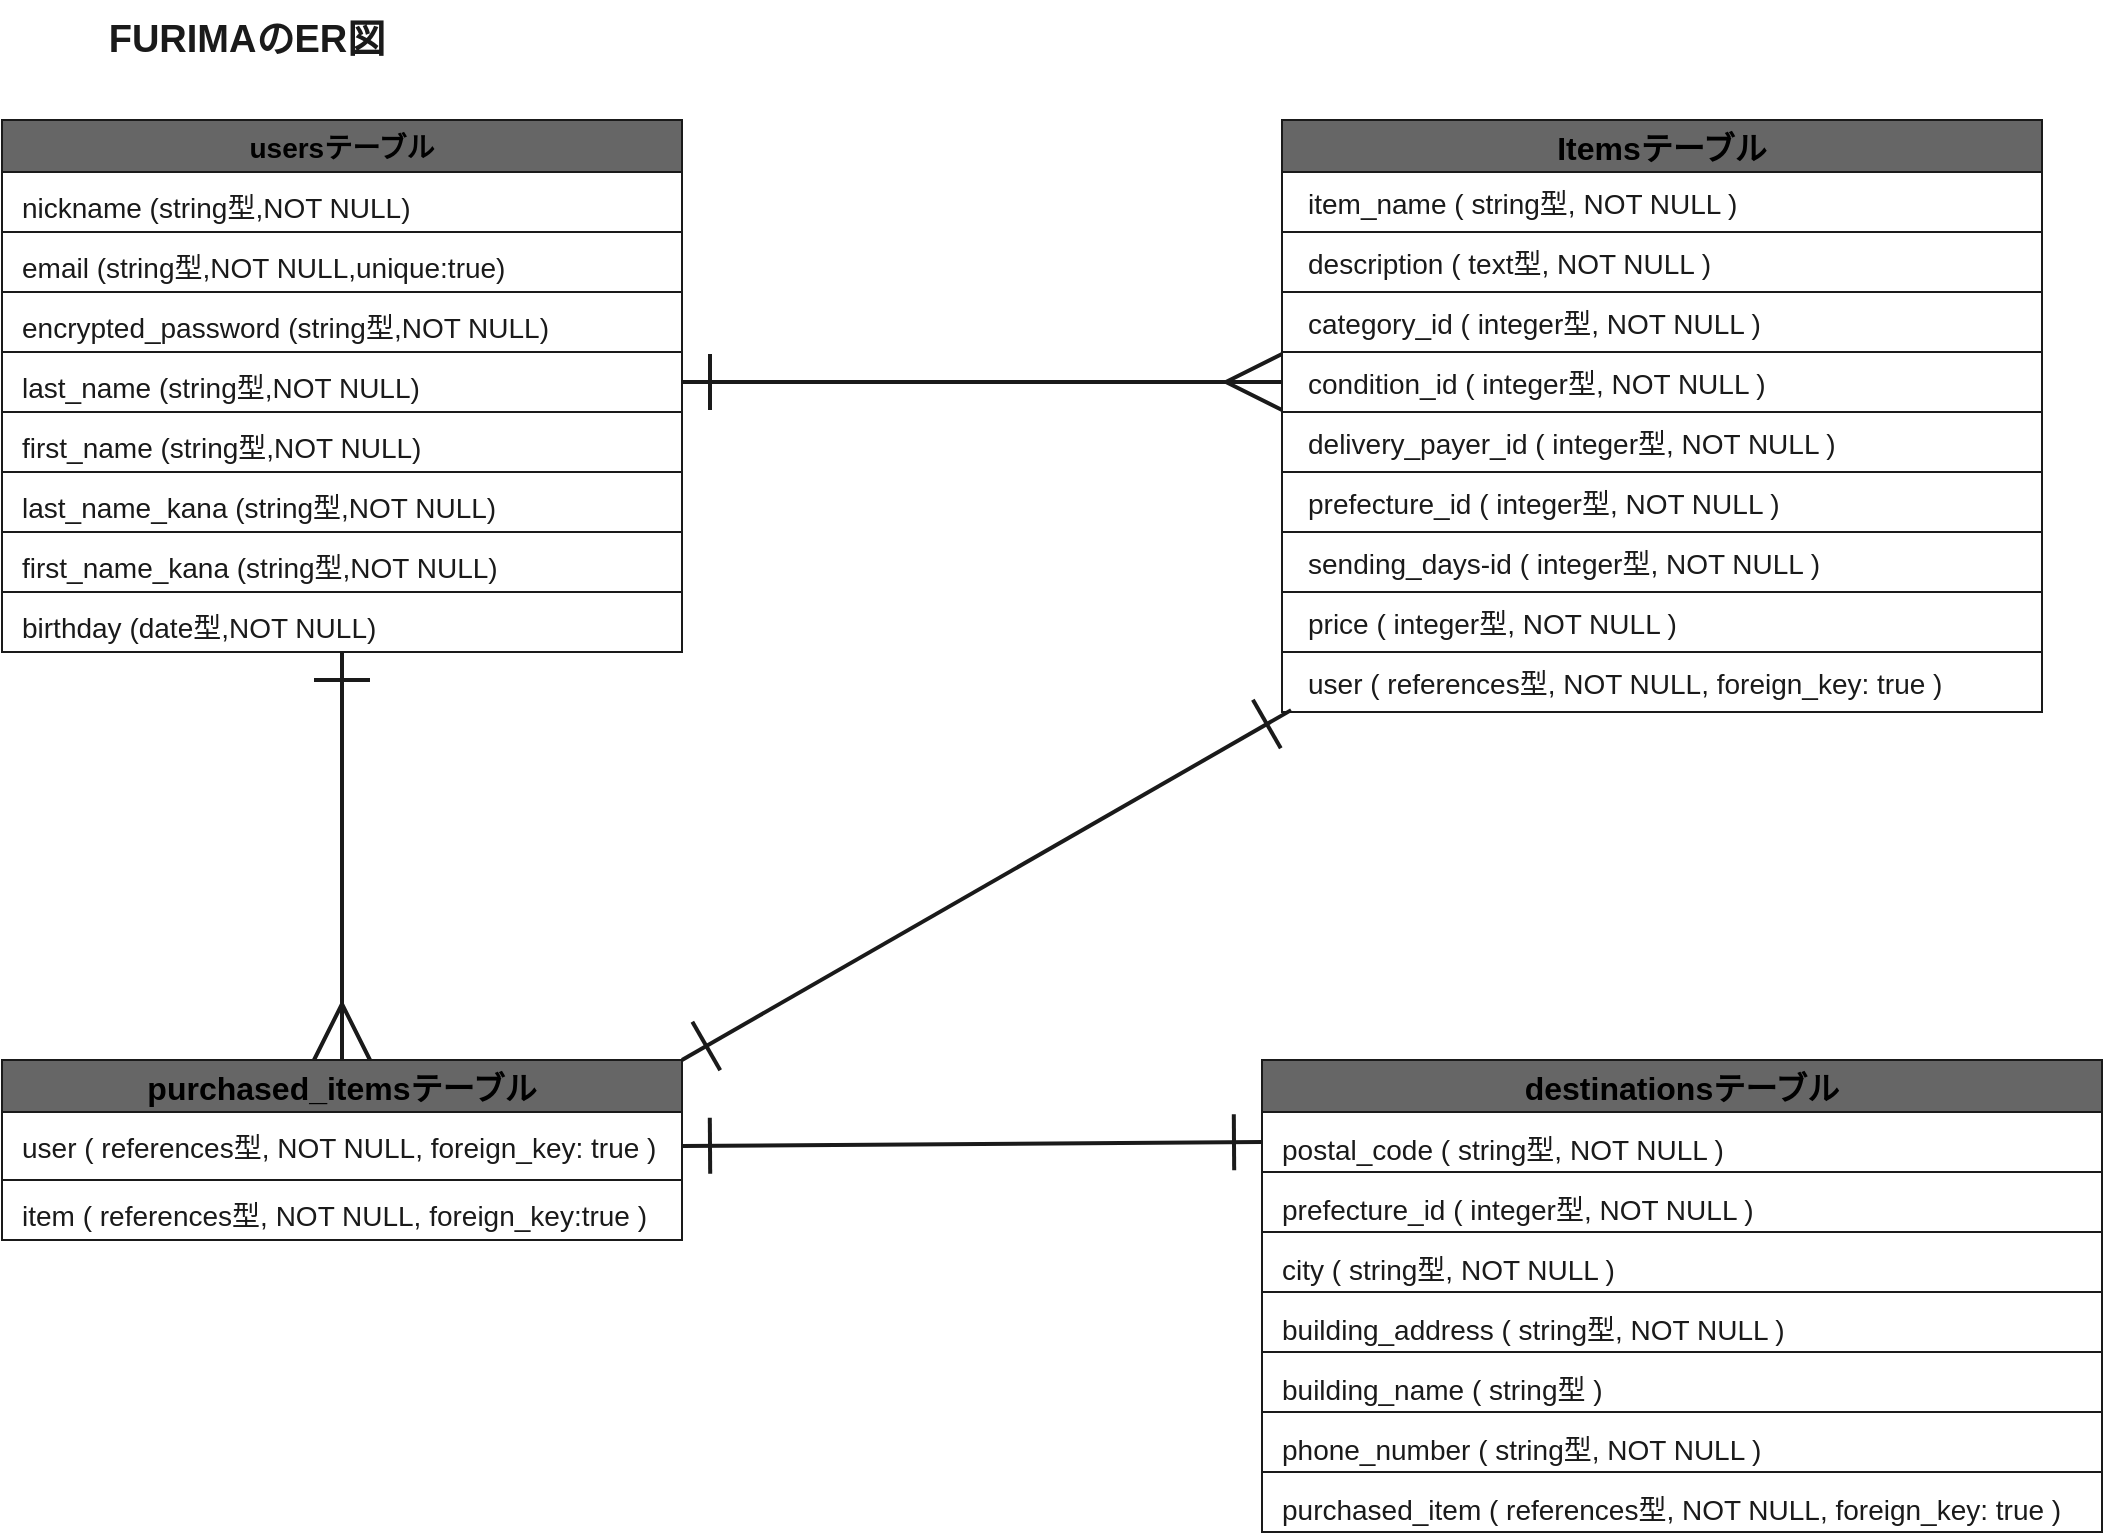 <mxfile>
    <diagram id="RKaqxFJvysoi1iEGIHs_" name="ページ1">
        <mxGraphModel dx="1154" dy="702" grid="0" gridSize="10" guides="0" tooltips="1" connect="1" arrows="1" fold="1" page="1" pageScale="1" pageWidth="1169" pageHeight="827" background="#ffffff" math="0" shadow="0">
            <root>
                <mxCell id="0"/>
                <mxCell id="1" parent="0"/>
                <mxCell id="2" value="destinationsテーブル" style="swimlane;fontStyle=1;childLayout=stackLayout;horizontal=1;startSize=26;horizontalStack=0;resizeParent=1;resizeParentMax=0;resizeLast=0;collapsible=1;marginBottom=0;align=center;fontSize=16;fontColor=default;labelBorderColor=none;strokeColor=#1A1A1A;fillColor=#666666;" parent="1" vertex="1">
                    <mxGeometry x="700" y="550" width="420" height="236" as="geometry"/>
                </mxCell>
                <mxCell id="3" value="postal_code ( string型, NOT NULL )" style="text;strokeColor=#1A1A1A;fillColor=none;spacingLeft=11;spacingRight=5;overflow=hidden;rotatable=0;points=[[0,0.5],[1,0.5]];portConstraint=eastwest;fontSize=14;spacing=-1;spacingTop=7;spacingBottom=7;fontColor=#1A1A1A;labelBorderColor=none;" parent="2" vertex="1">
                    <mxGeometry y="26" width="420" height="30" as="geometry"/>
                </mxCell>
                <mxCell id="36" value="prefecture_id ( integer型, NOT NULL )" style="text;strokeColor=#1A1A1A;fillColor=none;spacingLeft=11;spacingRight=5;overflow=hidden;rotatable=0;points=[[0,0.5],[1,0.5]];portConstraint=eastwest;fontSize=14;spacing=-1;spacingTop=7;spacingBottom=7;fontColor=#1A1A1A;labelBorderColor=none;" parent="2" vertex="1">
                    <mxGeometry y="56" width="420" height="30" as="geometry"/>
                </mxCell>
                <mxCell id="38" value="city ( string型, NOT NULL )" style="text;strokeColor=#1A1A1A;fillColor=none;spacingLeft=11;spacingRight=5;overflow=hidden;rotatable=0;points=[[0,0.5],[1,0.5]];portConstraint=eastwest;fontSize=14;spacing=-1;spacingTop=7;spacingBottom=7;fontColor=#1A1A1A;labelBorderColor=none;" parent="2" vertex="1">
                    <mxGeometry y="86" width="420" height="30" as="geometry"/>
                </mxCell>
                <mxCell id="37" value="building_address ( string型, NOT NULL )" style="text;strokeColor=#1A1A1A;fillColor=none;spacingLeft=11;spacingRight=5;overflow=hidden;rotatable=0;points=[[0,0.5],[1,0.5]];portConstraint=eastwest;fontSize=14;spacing=-1;spacingTop=7;spacingBottom=7;fontColor=#1A1A1A;labelBorderColor=none;" parent="2" vertex="1">
                    <mxGeometry y="116" width="420" height="30" as="geometry"/>
                </mxCell>
                <mxCell id="5" value="building_name ( string型 )" style="text;strokeColor=#1A1A1A;fillColor=none;spacingLeft=11;spacingRight=5;overflow=hidden;rotatable=0;points=[[0,0.5],[1,0.5]];portConstraint=eastwest;fontSize=14;spacing=-1;spacingTop=7;spacingBottom=7;fontColor=#1A1A1A;labelBorderColor=none;" parent="2" vertex="1">
                    <mxGeometry y="146" width="420" height="30" as="geometry"/>
                </mxCell>
                <mxCell id="40" value="phone_number ( string型, NOT NULL )" style="text;strokeColor=#1A1A1A;fillColor=none;spacingLeft=11;spacingRight=5;overflow=hidden;rotatable=0;points=[[0,0.5],[1,0.5]];portConstraint=eastwest;fontSize=14;spacing=-1;spacingTop=7;spacingBottom=7;fontColor=#1A1A1A;labelBorderColor=none;" parent="2" vertex="1">
                    <mxGeometry y="176" width="420" height="30" as="geometry"/>
                </mxCell>
                <mxCell id="46" value="purchased_item ( references型, NOT NULL, foreign_key: true )" style="text;strokeColor=#1A1A1A;fillColor=none;spacingLeft=11;spacingRight=5;overflow=hidden;rotatable=0;points=[[0,0.5],[1,0.5]];portConstraint=eastwest;fontSize=14;spacing=-1;spacingTop=7;spacingBottom=7;fontColor=#1A1A1A;labelBorderColor=none;" parent="2" vertex="1">
                    <mxGeometry y="206" width="420" height="30" as="geometry"/>
                </mxCell>
                <mxCell id="6" value="Itemsテーブル" style="swimlane;fontStyle=1;childLayout=stackLayout;horizontal=1;startSize=26;horizontalStack=0;resizeParent=1;resizeParentMax=0;resizeLast=0;collapsible=1;marginBottom=0;align=center;fontSize=16;spacing=0;spacingTop=1;spacingBottom=1;fillColor=#666666;strokeColor=#1A1A1A;fontColor=default;labelBackgroundColor=none;labelBorderColor=none;" parent="1" vertex="1">
                    <mxGeometry x="710" y="80" width="380" height="296" as="geometry"/>
                </mxCell>
                <mxCell id="7" value="item_name ( string型, NOT NULL )" style="text;strokeColor=#1A1A1A;fillColor=none;spacingLeft=15;spacingRight=5;overflow=hidden;rotatable=0;points=[[0,0.5],[1,0.5]];portConstraint=eastwest;fontSize=14;spacingTop=5;spacingBottom=5;spacing=-2;fontColor=#1A1A1A;labelBorderColor=none;" parent="6" vertex="1">
                    <mxGeometry y="26" width="380" height="30" as="geometry"/>
                </mxCell>
                <mxCell id="26" value="description ( text型, NOT NULL )" style="text;strokeColor=#1A1A1A;fillColor=none;spacingLeft=15;spacingRight=5;overflow=hidden;rotatable=0;points=[[0,0.5],[1,0.5]];portConstraint=eastwest;fontSize=14;spacingTop=5;spacingBottom=5;spacing=-2;fontColor=#1A1A1A;labelBorderColor=none;" parent="6" vertex="1">
                    <mxGeometry y="56" width="380" height="30" as="geometry"/>
                </mxCell>
                <mxCell id="9" value="category_id ( integer型, NOT NULL )" style="text;strokeColor=#1A1A1A;fillColor=none;spacingLeft=15;spacingRight=5;overflow=hidden;rotatable=0;points=[[0,0.5],[1,0.5]];portConstraint=eastwest;fontSize=14;spacingTop=5;spacingBottom=5;spacing=-2;fontColor=#1A1A1A;labelBorderColor=none;" parent="6" vertex="1">
                    <mxGeometry y="86" width="380" height="30" as="geometry"/>
                </mxCell>
                <mxCell id="27" value="condition_id ( integer型, NOT NULL )" style="text;strokeColor=#1A1A1A;fillColor=none;spacingLeft=15;spacingRight=5;overflow=hidden;rotatable=0;points=[[0,0.5],[1,0.5]];portConstraint=eastwest;fontSize=14;spacingTop=5;spacingBottom=5;spacing=-2;fontColor=#1A1A1A;labelBorderColor=none;" parent="6" vertex="1">
                    <mxGeometry y="116" width="380" height="30" as="geometry"/>
                </mxCell>
                <mxCell id="32" value="delivery_payer_id ( integer型, NOT NULL )" style="text;strokeColor=#1A1A1A;fillColor=none;spacingLeft=15;spacingRight=5;overflow=hidden;rotatable=0;points=[[0,0.5],[1,0.5]];portConstraint=eastwest;fontSize=14;spacingTop=5;spacingBottom=5;spacing=-2;fontColor=#1A1A1A;labelBorderColor=none;" parent="6" vertex="1">
                    <mxGeometry y="146" width="380" height="30" as="geometry"/>
                </mxCell>
                <mxCell id="29" value="prefecture_id ( integer型, NOT NULL )" style="text;strokeColor=#1A1A1A;fillColor=none;spacingLeft=15;spacingRight=5;overflow=hidden;rotatable=0;points=[[0,0.5],[1,0.5]];portConstraint=eastwest;fontSize=14;spacingTop=5;spacingBottom=5;spacing=-2;fontColor=#1A1A1A;labelBorderColor=none;" parent="6" vertex="1">
                    <mxGeometry y="176" width="380" height="30" as="geometry"/>
                </mxCell>
                <mxCell id="31" value="sending_days-id ( integer型, NOT NULL )" style="text;strokeColor=#1A1A1A;fillColor=none;spacingLeft=15;spacingRight=5;overflow=hidden;rotatable=0;points=[[0,0.5],[1,0.5]];portConstraint=eastwest;fontSize=14;spacingTop=5;spacingBottom=5;spacing=-2;fontColor=#1A1A1A;labelBorderColor=none;" parent="6" vertex="1">
                    <mxGeometry y="206" width="380" height="30" as="geometry"/>
                </mxCell>
                <mxCell id="30" value="price ( integer型, NOT NULL )" style="text;strokeColor=#1A1A1A;fillColor=none;spacingLeft=15;spacingRight=5;overflow=hidden;rotatable=0;points=[[0,0.5],[1,0.5]];portConstraint=eastwest;fontSize=14;spacingTop=5;spacingBottom=5;spacing=-2;fontColor=#1A1A1A;labelBorderColor=none;" parent="6" vertex="1">
                    <mxGeometry y="236" width="380" height="30" as="geometry"/>
                </mxCell>
                <mxCell id="28" value="user ( references型, NOT NULL, foreign_key: true )" style="text;strokeColor=#1A1A1A;fillColor=none;spacingLeft=15;spacingRight=5;overflow=hidden;rotatable=0;points=[[0,0.5],[1,0.5]];portConstraint=eastwest;fontSize=14;spacingTop=5;spacingBottom=5;spacing=-2;fontColor=#1A1A1A;labelBorderColor=none;" parent="6" vertex="1">
                    <mxGeometry y="266" width="380" height="30" as="geometry"/>
                </mxCell>
                <mxCell id="42" style="edgeStyle=none;html=1;entryX=0.5;entryY=0;entryDx=0;entryDy=0;fontSize=16;startArrow=ERone;startFill=0;endArrow=ERmany;endFill=0;startSize=25;endSize=25;strokeWidth=2;fontColor=#1A1A1A;labelBorderColor=none;strokeColor=#1A1A1A;" parent="1" source="10" target="14" edge="1">
                    <mxGeometry relative="1" as="geometry"/>
                </mxCell>
                <mxCell id="10" value="usersテーブル" style="swimlane;fontStyle=1;childLayout=stackLayout;horizontal=1;startSize=26;horizontalStack=0;resizeParent=1;resizeParentMax=0;resizeLast=0;collapsible=1;marginBottom=0;align=center;fontSize=14;fontColor=default;labelBorderColor=none;strokeColor=#1A1A1A;fillColor=#666666;" parent="1" vertex="1">
                    <mxGeometry x="70" y="80" width="340" height="266" as="geometry"/>
                </mxCell>
                <mxCell id="11" value="nickname (string型,NOT NULL)" style="text;strokeColor=#1A1A1A;fillColor=none;spacingLeft=10;spacingRight=5;overflow=hidden;rotatable=0;points=[[0,0.5],[1,0.5]];portConstraint=eastwest;fontSize=14;spacingTop=5;spacingBottom=5;spacing=0;fontColor=#1A1A1A;labelBorderColor=none;" parent="10" vertex="1">
                    <mxGeometry y="26" width="340" height="30" as="geometry"/>
                </mxCell>
                <mxCell id="12" value="email (string型,NOT NULL,unique:true)" style="text;strokeColor=#1A1A1A;fillColor=none;spacingLeft=10;spacingRight=5;overflow=hidden;rotatable=0;points=[[0,0.5],[1,0.5]];portConstraint=eastwest;fontSize=14;spacingTop=5;spacingBottom=5;spacing=0;fontColor=#1A1A1A;labelBorderColor=none;" parent="10" vertex="1">
                    <mxGeometry y="56" width="340" height="30" as="geometry"/>
                </mxCell>
                <mxCell id="13" value="encrypted_password (string型,NOT NULL)" style="text;strokeColor=#1A1A1A;fillColor=none;spacingLeft=10;spacingRight=5;overflow=hidden;rotatable=0;points=[[0,0.5],[1,0.5]];portConstraint=eastwest;fontSize=14;spacingTop=5;spacingBottom=5;spacing=0;fontColor=#1A1A1A;labelBorderColor=none;" parent="10" vertex="1">
                    <mxGeometry y="86" width="340" height="30" as="geometry"/>
                </mxCell>
                <mxCell id="19" value="last_name (string型,NOT NULL)" style="text;strokeColor=#1A1A1A;fillColor=none;spacingLeft=10;spacingRight=5;overflow=hidden;rotatable=0;points=[[0,0.5],[1,0.5]];portConstraint=eastwest;fontSize=14;spacingTop=5;spacingBottom=5;spacing=0;fontColor=#1A1A1A;labelBorderColor=none;" parent="10" vertex="1">
                    <mxGeometry y="116" width="340" height="30" as="geometry"/>
                </mxCell>
                <mxCell id="22" value="first_name (string型,NOT NULL)" style="text;strokeColor=#1A1A1A;fillColor=none;spacingLeft=10;spacingRight=5;overflow=hidden;rotatable=0;points=[[0,0.5],[1,0.5]];portConstraint=eastwest;fontSize=14;spacingTop=5;spacingBottom=5;spacing=0;fontColor=#1A1A1A;labelBorderColor=none;" parent="10" vertex="1">
                    <mxGeometry y="146" width="340" height="30" as="geometry"/>
                </mxCell>
                <mxCell id="21" value="last_name_kana (string型,NOT NULL)" style="text;strokeColor=#1A1A1A;fillColor=none;spacingLeft=10;spacingRight=5;overflow=hidden;rotatable=0;points=[[0,0.5],[1,0.5]];portConstraint=eastwest;fontSize=14;spacingTop=5;spacingBottom=5;spacing=0;fontColor=#1A1A1A;labelBorderColor=none;" parent="10" vertex="1">
                    <mxGeometry y="176" width="340" height="30" as="geometry"/>
                </mxCell>
                <mxCell id="20" value="first_name_kana (string型,NOT NULL)" style="text;strokeColor=#1A1A1A;fillColor=none;spacingLeft=10;spacingRight=5;overflow=hidden;rotatable=0;points=[[0,0.5],[1,0.5]];portConstraint=eastwest;fontSize=14;spacingTop=5;spacingBottom=5;spacing=0;fontColor=#1A1A1A;labelBorderColor=none;" parent="10" vertex="1">
                    <mxGeometry y="206" width="340" height="30" as="geometry"/>
                </mxCell>
                <mxCell id="23" value="birthday (date型,NOT NULL)" style="text;strokeColor=#1A1A1A;fillColor=none;spacingLeft=10;spacingRight=5;overflow=hidden;rotatable=0;points=[[0,0.5],[1,0.5]];portConstraint=eastwest;fontSize=14;spacingTop=5;spacingBottom=5;spacing=0;fontColor=#1A1A1A;labelBorderColor=none;" parent="10" vertex="1">
                    <mxGeometry y="236" width="340" height="30" as="geometry"/>
                </mxCell>
                <mxCell id="45" style="edgeStyle=none;html=1;fontSize=16;startArrow=ERone;startFill=0;endArrow=ERone;endFill=0;startSize=25;endSize=25;strokeWidth=2;entryX=0.012;entryY=0.969;entryDx=0;entryDy=0;entryPerimeter=0;exitX=1;exitY=0;exitDx=0;exitDy=0;fontColor=#1A1A1A;labelBorderColor=none;strokeColor=#1A1A1A;" parent="1" source="14" target="28" edge="1">
                    <mxGeometry relative="1" as="geometry">
                        <mxPoint x="680" y="320" as="targetPoint"/>
                        <mxPoint x="470" y="530" as="sourcePoint"/>
                    </mxGeometry>
                </mxCell>
                <mxCell id="14" value="purchased_itemsテーブル" style="swimlane;fontStyle=1;childLayout=stackLayout;horizontal=1;startSize=26;horizontalStack=0;resizeParent=1;resizeParentMax=0;resizeLast=0;collapsible=1;marginBottom=0;align=center;fontSize=16;fontColor=default;labelBorderColor=none;strokeColor=#1A1A1A;fillColor=#666666;" parent="1" vertex="1">
                    <mxGeometry x="70" y="550" width="340" height="90" as="geometry"/>
                </mxCell>
                <mxCell id="15" value="user ( references型, NOT NULL, foreign_key: true )" style="text;strokeColor=#1A1A1A;fillColor=none;spacingLeft=10;spacingRight=5;overflow=hidden;rotatable=0;points=[[0,0.5],[1,0.5]];portConstraint=eastwest;fontSize=14;spacing=0;spacingTop=5;spacingBottom=5;fontColor=#1A1A1A;labelBorderColor=none;" parent="14" vertex="1">
                    <mxGeometry y="26" width="340" height="34" as="geometry"/>
                </mxCell>
                <mxCell id="16" value="item ( references型, NOT NULL, foreign_key:true )" style="text;strokeColor=#1A1A1A;fillColor=none;spacingLeft=10;spacingRight=5;overflow=hidden;rotatable=0;points=[[0,0.5],[1,0.5]];portConstraint=eastwest;fontSize=14;spacing=0;spacingTop=5;spacingBottom=5;fontColor=#1A1A1A;labelBorderColor=none;" parent="14" vertex="1">
                    <mxGeometry y="60" width="340" height="30" as="geometry"/>
                </mxCell>
                <mxCell id="35" value="FURIMAのER図" style="text;html=1;resizable=0;autosize=1;align=center;verticalAlign=middle;points=[];fillColor=none;strokeColor=none;rounded=0;spacing=7;spacingRight=7;fontSize=19;fontStyle=1;fontColor=#1A1A1A;" parent="1" vertex="1">
                    <mxGeometry x="105" y="20" width="180" height="40" as="geometry"/>
                </mxCell>
                <mxCell id="41" style="edgeStyle=none;html=1;exitX=1;exitY=0.5;exitDx=0;exitDy=0;entryX=0;entryY=0.5;entryDx=0;entryDy=0;fontSize=16;startArrow=ERone;startFill=0;endArrow=ERmany;endFill=0;startSize=25;endSize=25;strokeWidth=2;fontColor=#1A1A1A;labelBorderColor=none;strokeColor=#1A1A1A;" parent="1" source="19" target="27" edge="1">
                    <mxGeometry relative="1" as="geometry"/>
                </mxCell>
                <mxCell id="43" style="edgeStyle=none;html=1;exitX=1;exitY=0.5;exitDx=0;exitDy=0;entryX=0;entryY=0.5;entryDx=0;entryDy=0;fontSize=16;startArrow=ERone;startFill=0;endArrow=ERone;endFill=0;startSize=25;endSize=25;strokeWidth=2;fontColor=#1A1A1A;labelBorderColor=none;strokeColor=#1A1A1A;" parent="1" source="15" target="3" edge="1">
                    <mxGeometry relative="1" as="geometry"/>
                </mxCell>
            </root>
        </mxGraphModel>
    </diagram>
</mxfile>